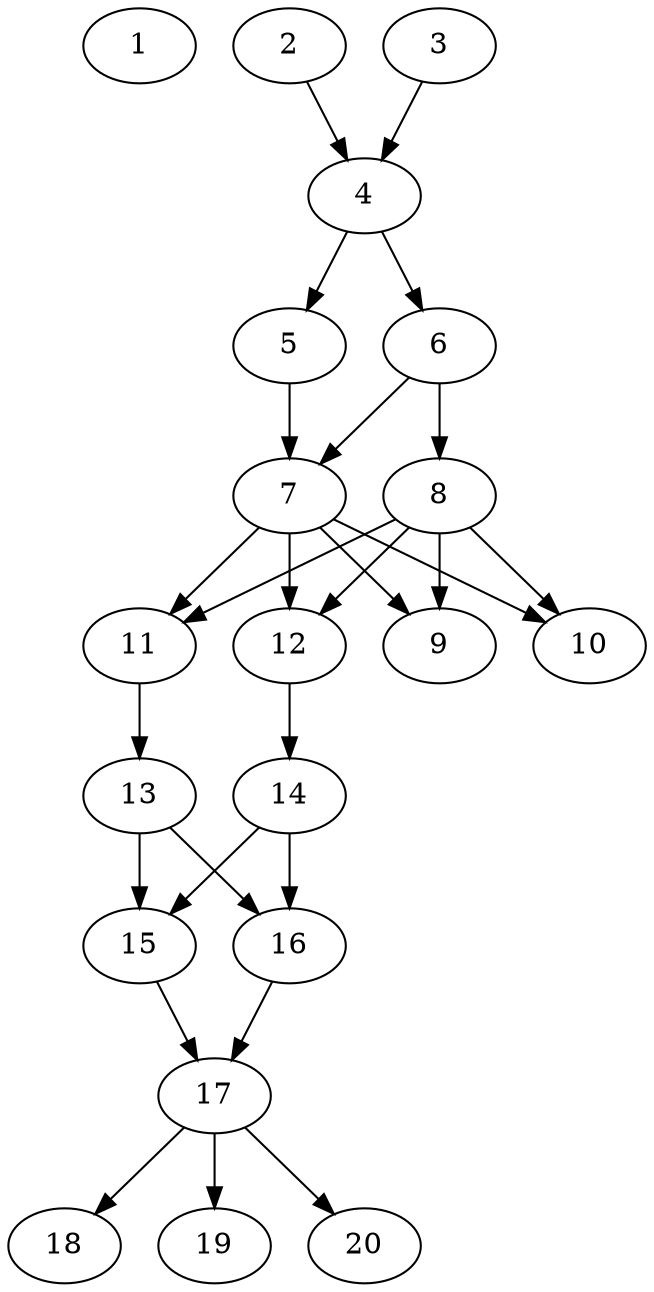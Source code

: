 // DAG automatically generated by daggen at Sat Jul 27 15:36:52 2019
// ./daggen --dot -n 20 --ccr 0.3 --fat 0.4 --regular 0.5 --density 0.8 --mindata 5242880 --maxdata 52428800 
digraph G {
  1 [size="24425813", alpha="0.09", expect_size="7327744"] 
  2 [size="104366080", alpha="0.04", expect_size="31309824"] 
  2 -> 4 [size ="31309824"]
  3 [size="48527360", alpha="0.01", expect_size="14558208"] 
  3 -> 4 [size ="14558208"]
  4 [size="23524693", alpha="0.12", expect_size="7057408"] 
  4 -> 5 [size ="7057408"]
  4 -> 6 [size ="7057408"]
  5 [size="34529280", alpha="0.00", expect_size="10358784"] 
  5 -> 7 [size ="10358784"]
  6 [size="19206827", alpha="0.15", expect_size="5762048"] 
  6 -> 7 [size ="5762048"]
  6 -> 8 [size ="5762048"]
  7 [size="123818667", alpha="0.07", expect_size="37145600"] 
  7 -> 9 [size ="37145600"]
  7 -> 10 [size ="37145600"]
  7 -> 11 [size ="37145600"]
  7 -> 12 [size ="37145600"]
  8 [size="132792320", alpha="0.09", expect_size="39837696"] 
  8 -> 9 [size ="39837696"]
  8 -> 10 [size ="39837696"]
  8 -> 11 [size ="39837696"]
  8 -> 12 [size ="39837696"]
  9 [size="36536320", alpha="0.06", expect_size="10960896"] 
  10 [size="79237120", alpha="0.08", expect_size="23771136"] 
  11 [size="32897707", alpha="0.19", expect_size="9869312"] 
  11 -> 13 [size ="9869312"]
  12 [size="102987093", alpha="0.12", expect_size="30896128"] 
  12 -> 14 [size ="30896128"]
  13 [size="130942293", alpha="0.02", expect_size="39282688"] 
  13 -> 15 [size ="39282688"]
  13 -> 16 [size ="39282688"]
  14 [size="136331947", alpha="0.09", expect_size="40899584"] 
  14 -> 15 [size ="40899584"]
  14 -> 16 [size ="40899584"]
  15 [size="74130773", alpha="0.05", expect_size="22239232"] 
  15 -> 17 [size ="22239232"]
  16 [size="77731840", alpha="0.01", expect_size="23319552"] 
  16 -> 17 [size ="23319552"]
  17 [size="39509333", alpha="0.07", expect_size="11852800"] 
  17 -> 18 [size ="11852800"]
  17 -> 19 [size ="11852800"]
  17 -> 20 [size ="11852800"]
  18 [size="95832747", alpha="0.04", expect_size="28749824"] 
  19 [size="164198400", alpha="0.06", expect_size="49259520"] 
  20 [size="53749760", alpha="0.18", expect_size="16124928"] 
}
